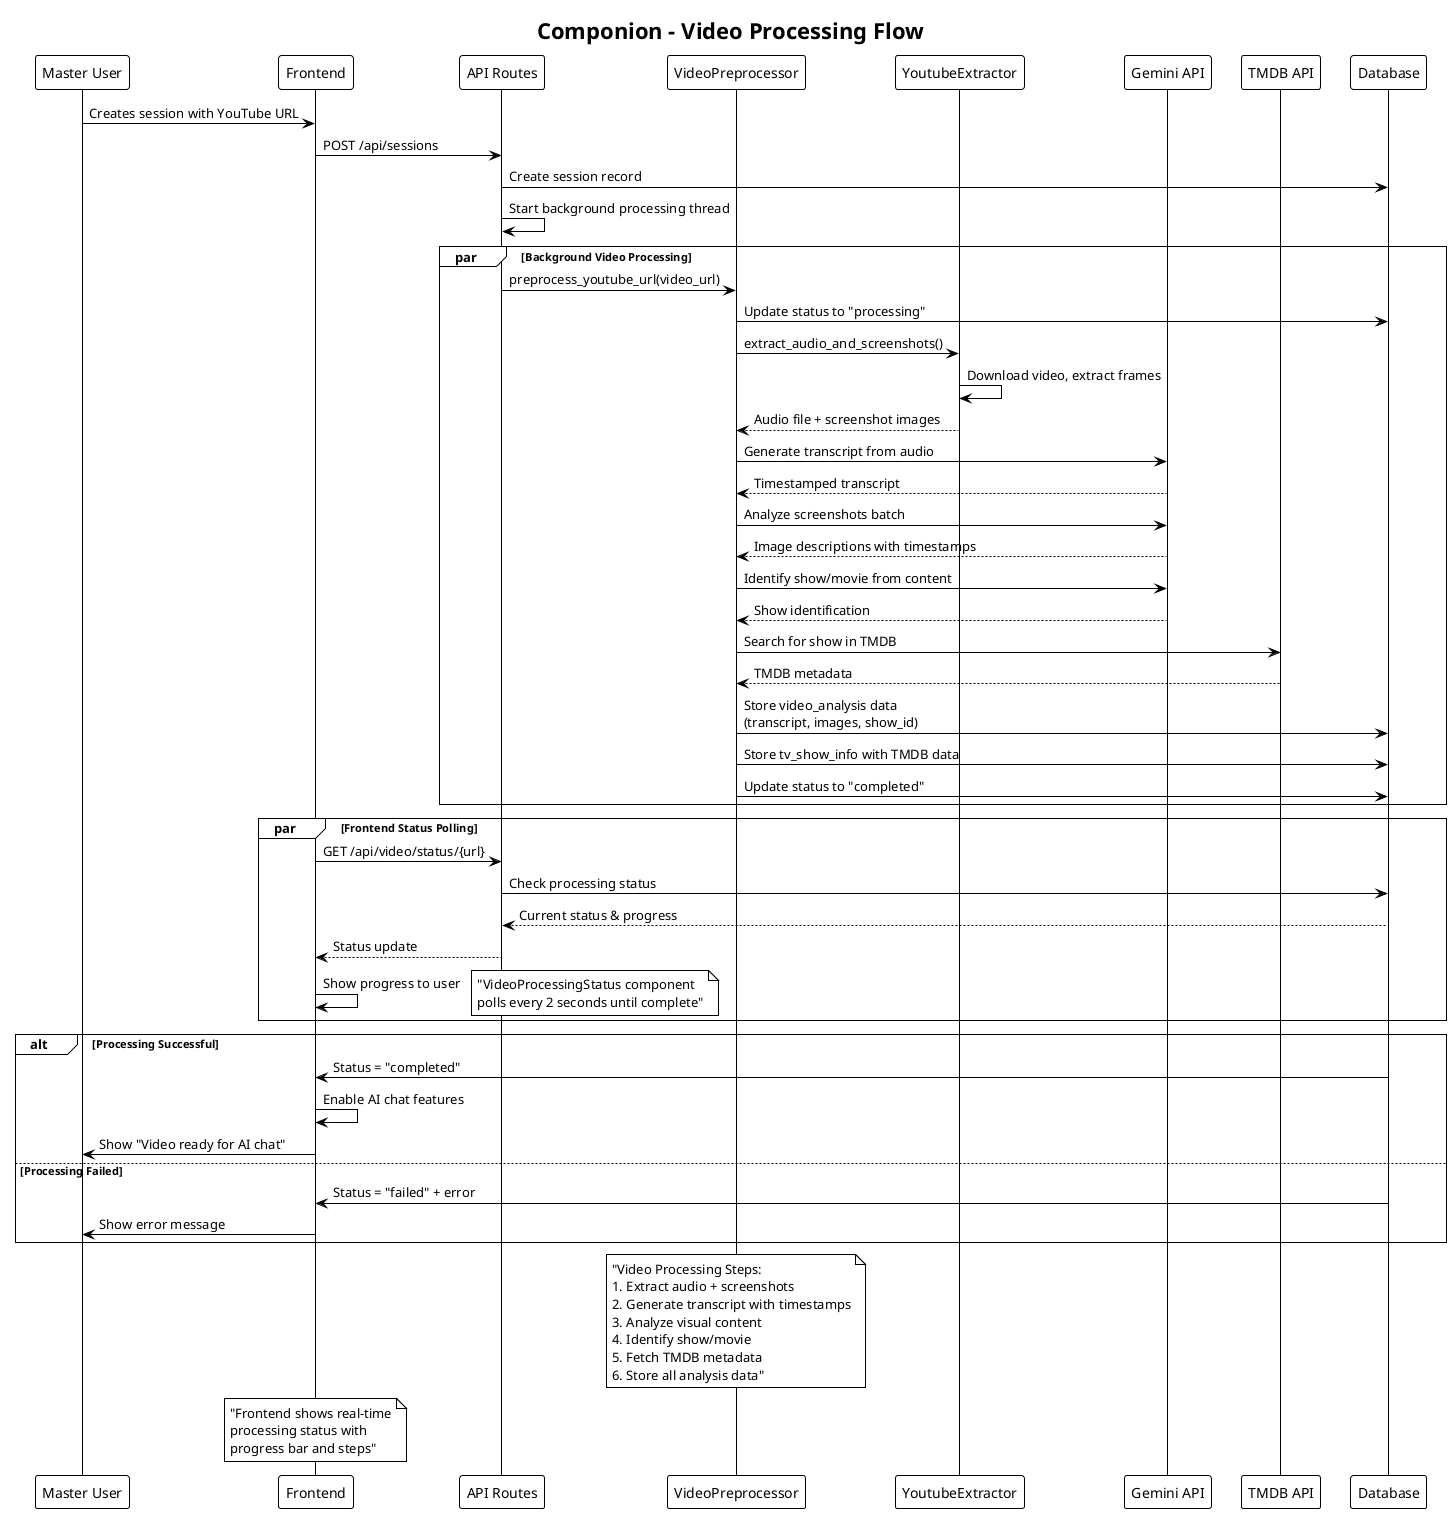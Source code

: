 @startuml video_processing_flow
!theme plain
title Componion - Video Processing Flow

participant "Master User" as MU
participant "Frontend" as FE
participant "API Routes" as API
participant "VideoPreprocessor" as VP
participant "YoutubeExtractor" as YE
participant "Gemini API" as GA
participant "TMDB API" as TA
participant "Database" as DB

MU -> FE : Creates session with YouTube URL
FE -> API : POST /api/sessions
API -> DB : Create session record
API -> API : Start background processing thread

par Background Video Processing
  API -> VP : preprocess_youtube_url(video_url)
  
  VP -> DB : Update status to "processing"
  VP -> YE : extract_audio_and_screenshots()
  YE -> YE : Download video, extract frames
  YE --> VP : Audio file + screenshot images
  
  VP -> GA : Generate transcript from audio
  GA --> VP : Timestamped transcript
  
  VP -> GA : Analyze screenshots batch
  GA --> VP : Image descriptions with timestamps
  
  VP -> GA : Identify show/movie from content
  GA --> VP : Show identification
  
  VP -> TA : Search for show in TMDB
  TA --> VP : TMDB metadata
  
  VP -> DB : Store video_analysis data\n(transcript, images, show_id)
  VP -> DB : Store tv_show_info with TMDB data
  VP -> DB : Update status to "completed"
end

par Frontend Status Polling
  FE -> API : GET /api/video/status/{url}
  API -> DB : Check processing status
  DB --> API : Current status & progress
  API --> FE : Status update
  
  FE -> FE : Show progress to user
  note right : "VideoProcessingStatus component\npolls every 2 seconds until complete"
end

alt Processing Successful
  DB -> FE : Status = "completed"
  FE -> FE : Enable AI chat features
  FE -> MU : Show "Video ready for AI chat"
else Processing Failed
  DB -> FE : Status = "failed" + error
  FE -> MU : Show error message
end

note over VP : "Video Processing Steps:\n1. Extract audio + screenshots\n2. Generate transcript with timestamps\n3. Analyze visual content\n4. Identify show/movie\n5. Fetch TMDB metadata\n6. Store all analysis data"

note over FE : "Frontend shows real-time\nprocessing status with\nprogress bar and steps"

@enduml
